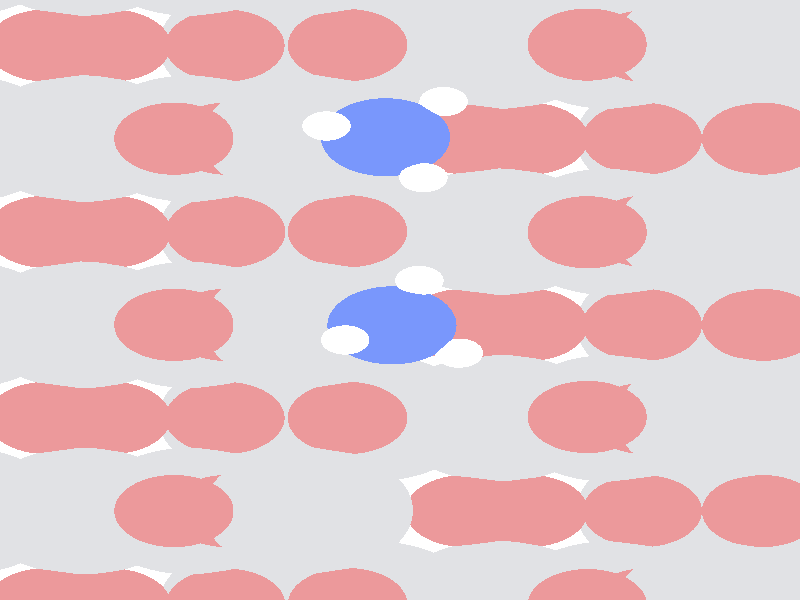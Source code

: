 #include "colors.inc"
#include "finish.inc"

global_settings {assumed_gamma 1 max_trace_level 6}
background {color White}
camera {orthographic
  right -9.91*x up 12.31*y
  direction 1.00*z
  location <0,0,50.00> look_at <0,0,0>}
light_source {<  2.00,   3.00,  125.00> color White
  area_light <0.95, 0, 0>, <0, 0.80, 0>, 5, 4
  adaptive 1 jitter}

#declare simple = finish {phong 0.7}
#declare pale = finish {ambient .5 diffuse .85 roughness .001 specular 0.200 }
#declare intermediate = finish {ambient 0.3 diffuse 0.6 specular 0.10 roughness 0.04 }
#declare vmd = finish {ambient .0 diffuse .65 phong 0.1 phong_size 40. specular 0.500 }
#declare jmol = finish {ambient .2 diffuse .6 specular 1 roughness .001 metallic}
#declare ase2 = finish {ambient 0.05 brilliance 3 diffuse 0.6 metallic specular 0.70 roughness 0.04 reflection 0.15}
#declare mj_mol = finish {ambient .00 diffuse .55 phong 0.0 phong_size 0.specular .250 roughness 0.1 brilliance 0.8 reflection 0.0 }
#declare ase3 = finish {ambient .15 brilliance 2 diffuse .6 metallic specular 1. roughness .001 reflection .0}
#declare glass = finish {ambient .05 diffuse .3 specular 1. roughness .001}
#declare glass2 = finish {ambient .0 diffuse .3 specular 1. reflection .25 roughness .001}
#declare Rcell = 0.100;
#declare Rbond = 0.100;

#macro atom(LOC, R, COL, TRANS, FIN)
  sphere{LOC, R texture{pigment{color COL transmit TRANS} finish{FIN}}}
#end
#macro constrain(LOC, R, COL, TRANS FIN)
union{torus{R, Rcell rotate 45*z texture{pigment{color COL transmit TRANS} finish{FIN}}}
      torus{R, Rcell rotate -45*z texture{pigment{color COL transmit TRANS} finish{FIN}}}
      translate LOC}
#end

atom(< -4.97,  -4.33, -11.58>, 0.74, rgb <0.84, 0.32, 0.33>, 0.0, pale) // #0 
atom(<-10.14,  -6.25, -11.58>, 0.74, rgb <0.84, 0.32, 0.33>, 0.0, pale) // #1 
atom(<-12.03,  -6.25, -10.83>, 1.30, rgb <0.75, 0.76, 0.78>, 0.0, pale) // #2 
atom(< -6.86,  -4.33, -10.83>, 1.30, rgb <0.75, 0.76, 0.78>, 0.0, pale) // #3 
atom(< -3.92,  -4.33,  -9.94>, 1.30, rgb <0.75, 0.76, 0.78>, 0.0, pale) // #4 
atom(< -9.09,  -6.25,  -9.94>, 1.30, rgb <0.75, 0.76, 0.78>, 0.0, pale) // #5 
atom(< -3.58,  -6.25, -10.08>, 0.74, rgb <0.84, 0.32, 0.33>, 0.0, pale) // #6 
atom(< -8.76,  -4.33, -10.08>, 0.74, rgb <0.84, 0.32, 0.33>, 0.0, pale) // #7 
atom(< -5.82,  -4.33,  -9.19>, 0.74, rgb <0.84, 0.32, 0.33>, 0.0, pale) // #8 
atom(<-10.99,  -6.25,  -9.19>, 0.74, rgb <0.84, 0.32, 0.33>, 0.0, pale) // #9 
atom(< -7.20,  -6.25, -10.70>, 0.74, rgb <0.84, 0.32, 0.33>, 0.0, pale) // #10 
atom(<-12.37,  -4.33, -10.70>, 0.74, rgb <0.84, 0.32, 0.33>, 0.0, pale) // #11 
atom(< -3.62,  -4.33,  -7.96>, 0.74, rgb <0.84, 0.32, 0.33>, 0.0, pale) // #12 
atom(< -8.80,  -6.25,  -8.00>, 0.74, rgb <0.84, 0.32, 0.33>, 0.0, pale) // #13 
atom(<-10.67,  -6.25,  -7.20>, 1.30, rgb <0.75, 0.76, 0.78>, 0.0, pale) // #14 
atom(< -5.44,  -4.33,  -7.16>, 1.30, rgb <0.75, 0.76, 0.78>, 0.0, pale) // #15 
atom(<-12.93,  -4.33,  -6.35>, 1.30, rgb <0.75, 0.76, 0.78>, 0.0, pale) // #16 
atom(< -7.74,  -6.25,  -6.46>, 1.30, rgb <0.75, 0.76, 0.78>, 0.0, pale) // #17 
atom(<-12.51,  -6.25,  -6.46>, 0.74, rgb <0.84, 0.32, 0.33>, 0.0, pale) // #18 
atom(< -7.34,  -4.33,  -6.52>, 0.74, rgb <0.84, 0.32, 0.33>, 0.0, pale) // #19 
atom(< -4.39,  -4.33,  -5.56>, 0.74, rgb <0.84, 0.32, 0.33>, 0.0, pale) // #20 
atom(< -9.53,  -6.24,  -5.61>, 0.74, rgb <0.84, 0.32, 0.33>, 0.0, pale) // #21 
atom(< -5.84,  -6.24,  -7.10>, 0.74, rgb <0.84, 0.32, 0.33>, 0.0, pale) // #22 
atom(<-11.04,  -4.33,  -7.09>, 0.74, rgb <0.84, 0.32, 0.33>, 0.0, pale) // #23 
atom(<-12.49,  -4.33,  -4.39>, 0.74, rgb <0.84, 0.32, 0.33>, 0.0, pale) // #24 
atom(< -7.27,  -6.24,  -4.47>, 0.74, rgb <0.84, 0.32, 0.33>, 0.0, pale) // #25 
atom(< -9.17,  -6.24,  -3.61>, 1.30, rgb <0.75, 0.76, 0.78>, 0.0, pale) // #26 
atom(< -3.96,  -4.33,  -3.43>, 1.30, rgb <0.75, 0.76, 0.78>, 0.0, pale) // #27 
atom(<-11.48,  -4.32,  -2.83>, 1.30, rgb <0.75, 0.76, 0.78>, 0.0, pale) // #28 
atom(< -6.38,  -6.24,  -2.92>, 1.30, rgb <0.75, 0.76, 0.78>, 0.0, pale) // #29 
atom(<-10.99,  -6.24,  -2.79>, 0.74, rgb <0.84, 0.32, 0.33>, 0.0, pale) // #30 
atom(< -5.86,  -4.33,  -2.68>, 0.74, rgb <0.84, 0.32, 0.33>, 0.0, pale) // #31 
atom(<-13.14,  -4.33,  -1.99>, 0.74, rgb <0.84, 0.32, 0.33>, 0.0, pale) // #32 
atom(< -8.03,  -6.26,  -2.07>, 0.74, rgb <0.84, 0.32, 0.33>, 0.0, pale) // #33 
atom(< -4.38,  -6.24,  -3.43>, 0.74, rgb <0.84, 0.32, 0.33>, 0.0, pale) // #34 
atom(< -9.53,  -4.33,  -3.55>, 0.74, rgb <0.84, 0.32, 0.33>, 0.0, pale) // #35 
atom(< -4.97,  -0.51, -11.58>, 0.74, rgb <0.84, 0.32, 0.33>, 0.0, pale) // #36 
atom(<-10.14,  -2.42, -11.58>, 0.74, rgb <0.84, 0.32, 0.33>, 0.0, pale) // #37 
atom(<-12.03,  -2.42, -10.83>, 1.30, rgb <0.75, 0.76, 0.78>, 0.0, pale) // #38 
atom(< -6.86,  -0.51, -10.83>, 1.30, rgb <0.75, 0.76, 0.78>, 0.0, pale) // #39 
atom(< -3.92,  -0.51,  -9.94>, 1.30, rgb <0.75, 0.76, 0.78>, 0.0, pale) // #40 
atom(< -9.09,  -2.42,  -9.94>, 1.30, rgb <0.75, 0.76, 0.78>, 0.0, pale) // #41 
atom(< -3.58,  -2.42, -10.08>, 0.74, rgb <0.84, 0.32, 0.33>, 0.0, pale) // #42 
atom(< -8.76,  -0.51, -10.08>, 0.74, rgb <0.84, 0.32, 0.33>, 0.0, pale) // #43 
atom(< -5.82,  -0.51,  -9.19>, 0.74, rgb <0.84, 0.32, 0.33>, 0.0, pale) // #44 
atom(<-10.99,  -2.42,  -9.19>, 0.74, rgb <0.84, 0.32, 0.33>, 0.0, pale) // #45 
atom(< -7.20,  -2.42, -10.70>, 0.74, rgb <0.84, 0.32, 0.33>, 0.0, pale) // #46 
atom(<-12.37,  -0.51, -10.70>, 0.74, rgb <0.84, 0.32, 0.33>, 0.0, pale) // #47 
atom(< -3.62,  -0.51,  -7.96>, 0.74, rgb <0.84, 0.32, 0.33>, 0.0, pale) // #48 
atom(< -8.80,  -2.42,  -8.00>, 0.74, rgb <0.84, 0.32, 0.33>, 0.0, pale) // #49 
atom(<-10.67,  -2.42,  -7.20>, 1.30, rgb <0.75, 0.76, 0.78>, 0.0, pale) // #50 
atom(< -5.44,  -0.51,  -7.16>, 1.30, rgb <0.75, 0.76, 0.78>, 0.0, pale) // #51 
atom(<-12.93,  -0.51,  -6.35>, 1.30, rgb <0.75, 0.76, 0.78>, 0.0, pale) // #52 
atom(< -7.74,  -2.43,  -6.46>, 1.30, rgb <0.75, 0.76, 0.78>, 0.0, pale) // #53 
atom(<-12.51,  -2.42,  -6.46>, 0.74, rgb <0.84, 0.32, 0.33>, 0.0, pale) // #54 
atom(< -7.34,  -0.51,  -6.52>, 0.74, rgb <0.84, 0.32, 0.33>, 0.0, pale) // #55 
atom(< -4.39,  -0.51,  -5.56>, 0.74, rgb <0.84, 0.32, 0.33>, 0.0, pale) // #56 
atom(< -9.53,  -2.43,  -5.62>, 0.74, rgb <0.84, 0.32, 0.33>, 0.0, pale) // #57 
atom(< -5.84,  -2.42,  -7.09>, 0.74, rgb <0.84, 0.32, 0.33>, 0.0, pale) // #58 
atom(<-11.03,  -0.51,  -7.09>, 0.74, rgb <0.84, 0.32, 0.33>, 0.0, pale) // #59 
atom(<-12.49,  -0.51,  -4.40>, 0.74, rgb <0.84, 0.32, 0.33>, 0.0, pale) // #60 
atom(< -7.27,  -2.43,  -4.48>, 0.74, rgb <0.84, 0.32, 0.33>, 0.0, pale) // #61 
atom(< -9.16,  -2.42,  -3.61>, 1.30, rgb <0.75, 0.76, 0.78>, 0.0, pale) // #62 
atom(< -3.96,  -0.51,  -3.44>, 1.30, rgb <0.75, 0.76, 0.78>, 0.0, pale) // #63 
atom(<-11.48,  -0.50,  -2.83>, 1.30, rgb <0.75, 0.76, 0.78>, 0.0, pale) // #64 
atom(< -6.37,  -2.42,  -2.92>, 1.30, rgb <0.75, 0.76, 0.78>, 0.0, pale) // #65 
atom(<-10.99,  -2.42,  -2.80>, 0.74, rgb <0.84, 0.32, 0.33>, 0.0, pale) // #66 
atom(< -5.86,  -0.51,  -2.69>, 0.74, rgb <0.84, 0.32, 0.33>, 0.0, pale) // #67 
atom(<-13.14,  -0.51,  -2.00>, 0.74, rgb <0.84, 0.32, 0.33>, 0.0, pale) // #68 
atom(< -8.02,  -2.40,  -2.08>, 0.74, rgb <0.84, 0.32, 0.33>, 0.0, pale) // #69 
atom(< -4.38,  -2.42,  -3.43>, 0.74, rgb <0.84, 0.32, 0.33>, 0.0, pale) // #70 
atom(< -9.54,  -0.51,  -3.58>, 0.74, rgb <0.84, 0.32, 0.33>, 0.0, pale) // #71 
atom(<-10.52,   3.34,  -0.67>, 0.80, rgb <0.19, 0.31, 0.97>, 0.0, pale) // #72 
atom(< -9.81,   4.07,  -0.64>, 0.30, rgb <1.00, 1.00, 1.00>, 0.0, pale) // #73 
atom(<-10.06,   2.51,  -0.33>, 0.30, rgb <1.00, 1.00, 1.00>, 0.0, pale) // #74 
atom(<-11.25,   3.57,   0.00>, 0.30, rgb <1.00, 1.00, 1.00>, 0.0, pale) // #75 
atom(<-10.44,  -0.52,  -0.79>, 0.80, rgb <0.19, 0.31, 0.97>, 0.0, pale) // #76 
atom(<-10.11,   0.40,  -0.55>, 0.30, rgb <1.00, 1.00, 1.00>, 0.0, pale) // #77 
atom(< -9.61,  -1.09,  -0.78>, 0.30, rgb <1.00, 1.00, 1.00>, 0.0, pale) // #78 
atom(<-11.02,  -0.82,  -0.02>, 0.30, rgb <1.00, 1.00, 1.00>, 0.0, pale) // #79 
atom(< -4.97,   3.31, -11.58>, 0.74, rgb <0.84, 0.32, 0.33>, 0.0, pale) // #80 
atom(<-10.14,   1.40, -11.58>, 0.74, rgb <0.84, 0.32, 0.33>, 0.0, pale) // #81 
atom(<-12.03,   1.40, -10.83>, 1.30, rgb <0.75, 0.76, 0.78>, 0.0, pale) // #82 
atom(< -6.86,   3.31, -10.83>, 1.30, rgb <0.75, 0.76, 0.78>, 0.0, pale) // #83 
atom(< -3.92,   3.31,  -9.94>, 1.30, rgb <0.75, 0.76, 0.78>, 0.0, pale) // #84 
atom(< -9.09,   1.40,  -9.94>, 1.30, rgb <0.75, 0.76, 0.78>, 0.0, pale) // #85 
atom(< -3.58,   1.40, -10.08>, 0.74, rgb <0.84, 0.32, 0.33>, 0.0, pale) // #86 
atom(< -8.76,   3.31, -10.08>, 0.74, rgb <0.84, 0.32, 0.33>, 0.0, pale) // #87 
atom(< -5.82,   3.31,  -9.19>, 0.74, rgb <0.84, 0.32, 0.33>, 0.0, pale) // #88 
atom(<-10.99,   1.40,  -9.19>, 0.74, rgb <0.84, 0.32, 0.33>, 0.0, pale) // #89 
atom(< -7.20,   1.40, -10.70>, 0.74, rgb <0.84, 0.32, 0.33>, 0.0, pale) // #90 
atom(<-12.37,   3.31, -10.70>, 0.74, rgb <0.84, 0.32, 0.33>, 0.0, pale) // #91 
atom(< -3.62,   3.31,  -7.96>, 0.74, rgb <0.84, 0.32, 0.33>, 0.0, pale) // #92 
atom(< -8.80,   1.40,  -8.00>, 0.74, rgb <0.84, 0.32, 0.33>, 0.0, pale) // #93 
atom(<-10.67,   1.40,  -7.20>, 1.30, rgb <0.75, 0.76, 0.78>, 0.0, pale) // #94 
atom(< -5.44,   3.31,  -7.16>, 1.30, rgb <0.75, 0.76, 0.78>, 0.0, pale) // #95 
atom(<-12.93,   3.31,  -6.35>, 1.30, rgb <0.75, 0.76, 0.78>, 0.0, pale) // #96 
atom(< -7.74,   1.40,  -6.46>, 1.30, rgb <0.75, 0.76, 0.78>, 0.0, pale) // #97 
atom(<-12.51,   1.40,  -6.46>, 0.74, rgb <0.84, 0.32, 0.33>, 0.0, pale) // #98 
atom(< -7.34,   3.31,  -6.52>, 0.74, rgb <0.84, 0.32, 0.33>, 0.0, pale) // #99 
atom(< -4.39,   3.31,  -5.56>, 0.74, rgb <0.84, 0.32, 0.33>, 0.0, pale) // #100 
atom(< -9.53,   1.40,  -5.61>, 0.74, rgb <0.84, 0.32, 0.33>, 0.0, pale) // #101 
atom(< -5.84,   1.40,  -7.10>, 0.74, rgb <0.84, 0.32, 0.33>, 0.0, pale) // #102 
atom(<-11.04,   3.31,  -7.09>, 0.74, rgb <0.84, 0.32, 0.33>, 0.0, pale) // #103 
atom(<-12.49,   3.31,  -4.39>, 0.74, rgb <0.84, 0.32, 0.33>, 0.0, pale) // #104 
atom(< -7.27,   1.41,  -4.47>, 0.74, rgb <0.84, 0.32, 0.33>, 0.0, pale) // #105 
atom(< -9.17,   1.40,  -3.61>, 1.30, rgb <0.75, 0.76, 0.78>, 0.0, pale) // #106 
atom(< -3.96,   3.31,  -3.43>, 1.30, rgb <0.75, 0.76, 0.78>, 0.0, pale) // #107 
atom(<-11.48,   3.33,  -2.83>, 1.30, rgb <0.75, 0.76, 0.78>, 0.0, pale) // #108 
atom(< -6.38,   1.40,  -2.92>, 1.30, rgb <0.75, 0.76, 0.78>, 0.0, pale) // #109 
atom(<-10.99,   1.41,  -2.79>, 0.74, rgb <0.84, 0.32, 0.33>, 0.0, pale) // #110 
atom(< -5.86,   3.31,  -2.68>, 0.74, rgb <0.84, 0.32, 0.33>, 0.0, pale) // #111 
atom(<-13.14,   3.31,  -1.99>, 0.74, rgb <0.84, 0.32, 0.33>, 0.0, pale) // #112 
atom(< -8.03,   1.39,  -2.07>, 0.74, rgb <0.84, 0.32, 0.33>, 0.0, pale) // #113 
atom(< -4.38,   1.40,  -3.43>, 0.74, rgb <0.84, 0.32, 0.33>, 0.0, pale) // #114 
atom(< -9.53,   3.32,  -3.55>, 0.74, rgb <0.84, 0.32, 0.33>, 0.0, pale) // #115 
atom(< -4.97,   7.13, -11.58>, 0.74, rgb <0.84, 0.32, 0.33>, 0.0, pale) // #116 
atom(<-10.14,   5.22, -11.58>, 0.74, rgb <0.84, 0.32, 0.33>, 0.0, pale) // #117 
atom(<-12.03,   5.22, -10.83>, 1.30, rgb <0.75, 0.76, 0.78>, 0.0, pale) // #118 
atom(< -6.86,   7.13, -10.83>, 1.30, rgb <0.75, 0.76, 0.78>, 0.0, pale) // #119 
atom(< -3.92,   7.13,  -9.94>, 1.30, rgb <0.75, 0.76, 0.78>, 0.0, pale) // #120 
atom(< -9.09,   5.22,  -9.94>, 1.30, rgb <0.75, 0.76, 0.78>, 0.0, pale) // #121 
atom(< -3.58,   5.22, -10.08>, 0.74, rgb <0.84, 0.32, 0.33>, 0.0, pale) // #122 
atom(< -8.76,   7.13, -10.08>, 0.74, rgb <0.84, 0.32, 0.33>, 0.0, pale) // #123 
atom(< -5.82,   7.13,  -9.19>, 0.74, rgb <0.84, 0.32, 0.33>, 0.0, pale) // #124 
atom(<-10.99,   5.22,  -9.19>, 0.74, rgb <0.84, 0.32, 0.33>, 0.0, pale) // #125 
atom(< -7.20,   5.22, -10.70>, 0.74, rgb <0.84, 0.32, 0.33>, 0.0, pale) // #126 
atom(<-12.37,   7.13, -10.70>, 0.74, rgb <0.84, 0.32, 0.33>, 0.0, pale) // #127 
atom(< -3.62,   7.14,  -7.96>, 0.74, rgb <0.84, 0.32, 0.33>, 0.0, pale) // #128 
atom(< -8.80,   5.22,  -8.00>, 0.74, rgb <0.84, 0.32, 0.33>, 0.0, pale) // #129 
atom(<-10.67,   5.22,  -7.20>, 1.30, rgb <0.75, 0.76, 0.78>, 0.0, pale) // #130 
atom(< -5.44,   7.14,  -7.16>, 1.30, rgb <0.75, 0.76, 0.78>, 0.0, pale) // #131 
atom(<-12.93,   7.13,  -6.35>, 1.30, rgb <0.75, 0.76, 0.78>, 0.0, pale) // #132 
atom(< -7.74,   5.22,  -6.46>, 1.30, rgb <0.75, 0.76, 0.78>, 0.0, pale) // #133 
atom(<-12.51,   5.22,  -6.46>, 0.74, rgb <0.84, 0.32, 0.33>, 0.0, pale) // #134 
atom(< -7.34,   7.13,  -6.52>, 0.74, rgb <0.84, 0.32, 0.33>, 0.0, pale) // #135 
atom(< -4.39,   7.13,  -5.56>, 0.74, rgb <0.84, 0.32, 0.33>, 0.0, pale) // #136 
atom(< -9.53,   5.22,  -5.62>, 0.74, rgb <0.84, 0.32, 0.33>, 0.0, pale) // #137 
atom(< -5.84,   5.22,  -7.09>, 0.74, rgb <0.84, 0.32, 0.33>, 0.0, pale) // #138 
atom(<-11.03,   7.13,  -7.09>, 0.74, rgb <0.84, 0.32, 0.33>, 0.0, pale) // #139 
atom(<-12.49,   7.14,  -4.40>, 0.74, rgb <0.84, 0.32, 0.33>, 0.0, pale) // #140 
atom(< -7.27,   5.21,  -4.48>, 0.74, rgb <0.84, 0.32, 0.33>, 0.0, pale) // #141 
atom(< -9.16,   5.22,  -3.61>, 1.30, rgb <0.75, 0.76, 0.78>, 0.0, pale) // #142 
atom(< -3.96,   7.13,  -3.44>, 1.30, rgb <0.75, 0.76, 0.78>, 0.0, pale) // #143 
atom(<-11.48,   7.14,  -2.83>, 1.30, rgb <0.75, 0.76, 0.78>, 0.0, pale) // #144 
atom(< -6.37,   5.22,  -2.92>, 1.30, rgb <0.75, 0.76, 0.78>, 0.0, pale) // #145 
atom(<-10.99,   5.23,  -2.80>, 0.74, rgb <0.84, 0.32, 0.33>, 0.0, pale) // #146 
atom(< -5.86,   7.13,  -2.69>, 0.74, rgb <0.84, 0.32, 0.33>, 0.0, pale) // #147 
atom(<-13.14,   7.14,  -2.00>, 0.74, rgb <0.84, 0.32, 0.33>, 0.0, pale) // #148 
atom(< -8.02,   5.24,  -2.08>, 0.74, rgb <0.84, 0.32, 0.33>, 0.0, pale) // #149 
atom(< -4.38,   5.22,  -3.43>, 0.74, rgb <0.84, 0.32, 0.33>, 0.0, pale) // #150 
atom(< -9.54,   7.14,  -3.58>, 0.74, rgb <0.84, 0.32, 0.33>, 0.0, pale) // #151 
atom(<-10.52,  10.99,  -0.67>, 0.80, rgb <0.19, 0.31, 0.97>, 0.0, pale) // #152 
atom(< -9.81,  11.71,  -0.64>, 0.30, rgb <1.00, 1.00, 1.00>, 0.0, pale) // #153 
atom(<-10.06,  10.15,  -0.33>, 0.30, rgb <1.00, 1.00, 1.00>, 0.0, pale) // #154 
atom(<-11.25,  11.21,   0.00>, 0.30, rgb <1.00, 1.00, 1.00>, 0.0, pale) // #155 
atom(<-10.44,   7.13,  -0.79>, 0.80, rgb <0.19, 0.31, 0.97>, 0.0, pale) // #156 
atom(<-10.11,   8.04,  -0.55>, 0.30, rgb <1.00, 1.00, 1.00>, 0.0, pale) // #157 
atom(< -9.61,   6.55,  -0.78>, 0.30, rgb <1.00, 1.00, 1.00>, 0.0, pale) // #158 
atom(<-11.02,   6.82,  -0.02>, 0.30, rgb <1.00, 1.00, 1.00>, 0.0, pale) // #159 
atom(<  5.37,  -4.33, -11.58>, 0.74, rgb <0.84, 0.32, 0.33>, 0.0, pale) // #160 
atom(<  0.20,  -6.25, -11.58>, 0.74, rgb <0.84, 0.32, 0.33>, 0.0, pale) // #161 
atom(< -1.69,  -6.25, -10.83>, 1.30, rgb <0.75, 0.76, 0.78>, 0.0, pale) // #162 
atom(<  3.48,  -4.33, -10.83>, 1.30, rgb <0.75, 0.76, 0.78>, 0.0, pale) // #163 
atom(<  6.42,  -4.33,  -9.94>, 1.30, rgb <0.75, 0.76, 0.78>, 0.0, pale) // #164 
atom(<  1.25,  -6.25,  -9.94>, 1.30, rgb <0.75, 0.76, 0.78>, 0.0, pale) // #165 
atom(<  6.76,  -6.25, -10.08>, 0.74, rgb <0.84, 0.32, 0.33>, 0.0, pale) // #166 
atom(<  1.59,  -4.33, -10.08>, 0.74, rgb <0.84, 0.32, 0.33>, 0.0, pale) // #167 
atom(<  4.53,  -4.33,  -9.19>, 0.74, rgb <0.84, 0.32, 0.33>, 0.0, pale) // #168 
atom(< -0.65,  -6.25,  -9.19>, 0.74, rgb <0.84, 0.32, 0.33>, 0.0, pale) // #169 
atom(<  3.14,  -6.25, -10.70>, 0.74, rgb <0.84, 0.32, 0.33>, 0.0, pale) // #170 
atom(< -2.03,  -4.33, -10.70>, 0.74, rgb <0.84, 0.32, 0.33>, 0.0, pale) // #171 
atom(<  6.72,  -4.33,  -7.96>, 0.74, rgb <0.84, 0.32, 0.33>, 0.0, pale) // #172 
atom(<  1.54,  -6.25,  -8.00>, 0.74, rgb <0.84, 0.32, 0.33>, 0.0, pale) // #173 
atom(< -0.33,  -6.25,  -7.20>, 1.30, rgb <0.75, 0.76, 0.78>, 0.0, pale) // #174 
atom(<  4.90,  -4.33,  -7.16>, 1.30, rgb <0.75, 0.76, 0.78>, 0.0, pale) // #175 
atom(< -2.59,  -4.33,  -6.35>, 1.30, rgb <0.75, 0.76, 0.78>, 0.0, pale) // #176 
atom(<  2.60,  -6.25,  -6.46>, 1.30, rgb <0.75, 0.76, 0.78>, 0.0, pale) // #177 
atom(< -2.16,  -6.25,  -6.46>, 0.74, rgb <0.84, 0.32, 0.33>, 0.0, pale) // #178 
atom(<  3.00,  -4.33,  -6.52>, 0.74, rgb <0.84, 0.32, 0.33>, 0.0, pale) // #179 
atom(<  5.95,  -4.33,  -5.56>, 0.74, rgb <0.84, 0.32, 0.33>, 0.0, pale) // #180 
atom(<  0.81,  -6.24,  -5.61>, 0.74, rgb <0.84, 0.32, 0.33>, 0.0, pale) // #181 
atom(<  4.50,  -6.24,  -7.10>, 0.74, rgb <0.84, 0.32, 0.33>, 0.0, pale) // #182 
atom(< -0.70,  -4.33,  -7.09>, 0.74, rgb <0.84, 0.32, 0.33>, 0.0, pale) // #183 
atom(< -2.14,  -4.33,  -4.39>, 0.74, rgb <0.84, 0.32, 0.33>, 0.0, pale) // #184 
atom(<  3.07,  -6.24,  -4.47>, 0.74, rgb <0.84, 0.32, 0.33>, 0.0, pale) // #185 
atom(<  1.18,  -6.24,  -3.61>, 1.30, rgb <0.75, 0.76, 0.78>, 0.0, pale) // #186 
atom(<  6.38,  -4.33,  -3.43>, 1.30, rgb <0.75, 0.76, 0.78>, 0.0, pale) // #187 
atom(< -1.14,  -4.32,  -2.83>, 1.30, rgb <0.75, 0.76, 0.78>, 0.0, pale) // #188 
atom(<  3.97,  -6.24,  -2.92>, 1.30, rgb <0.75, 0.76, 0.78>, 0.0, pale) // #189 
atom(< -0.65,  -6.24,  -2.79>, 0.74, rgb <0.84, 0.32, 0.33>, 0.0, pale) // #190 
atom(<  4.48,  -4.33,  -2.68>, 0.74, rgb <0.84, 0.32, 0.33>, 0.0, pale) // #191 
atom(< -2.80,  -4.33,  -1.99>, 0.74, rgb <0.84, 0.32, 0.33>, 0.0, pale) // #192 
atom(<  2.32,  -6.26,  -2.07>, 0.74, rgb <0.84, 0.32, 0.33>, 0.0, pale) // #193 
atom(<  5.96,  -6.24,  -3.43>, 0.74, rgb <0.84, 0.32, 0.33>, 0.0, pale) // #194 
atom(<  0.81,  -4.33,  -3.55>, 0.74, rgb <0.84, 0.32, 0.33>, 0.0, pale) // #195 
atom(<  5.37,  -0.51, -11.58>, 0.74, rgb <0.84, 0.32, 0.33>, 0.0, pale) // #196 
atom(<  0.20,  -2.42, -11.58>, 0.74, rgb <0.84, 0.32, 0.33>, 0.0, pale) // #197 
atom(< -1.69,  -2.42, -10.83>, 1.30, rgb <0.75, 0.76, 0.78>, 0.0, pale) // #198 
atom(<  3.48,  -0.51, -10.83>, 1.30, rgb <0.75, 0.76, 0.78>, 0.0, pale) // #199 
atom(<  6.42,  -0.51,  -9.94>, 1.30, rgb <0.75, 0.76, 0.78>, 0.0, pale) // #200 
atom(<  1.25,  -2.42,  -9.94>, 1.30, rgb <0.75, 0.76, 0.78>, 0.0, pale) // #201 
atom(<  6.76,  -2.42, -10.08>, 0.74, rgb <0.84, 0.32, 0.33>, 0.0, pale) // #202 
atom(<  1.59,  -0.51, -10.08>, 0.74, rgb <0.84, 0.32, 0.33>, 0.0, pale) // #203 
atom(<  4.53,  -0.51,  -9.19>, 0.74, rgb <0.84, 0.32, 0.33>, 0.0, pale) // #204 
atom(< -0.65,  -2.42,  -9.19>, 0.74, rgb <0.84, 0.32, 0.33>, 0.0, pale) // #205 
atom(<  3.14,  -2.42, -10.70>, 0.74, rgb <0.84, 0.32, 0.33>, 0.0, pale) // #206 
atom(< -2.03,  -0.51, -10.70>, 0.74, rgb <0.84, 0.32, 0.33>, 0.0, pale) // #207 
atom(<  6.72,  -0.51,  -7.96>, 0.74, rgb <0.84, 0.32, 0.33>, 0.0, pale) // #208 
atom(<  1.54,  -2.42,  -8.00>, 0.74, rgb <0.84, 0.32, 0.33>, 0.0, pale) // #209 
atom(< -0.33,  -2.42,  -7.20>, 1.30, rgb <0.75, 0.76, 0.78>, 0.0, pale) // #210 
atom(<  4.90,  -0.51,  -7.16>, 1.30, rgb <0.75, 0.76, 0.78>, 0.0, pale) // #211 
atom(< -2.59,  -0.51,  -6.35>, 1.30, rgb <0.75, 0.76, 0.78>, 0.0, pale) // #212 
atom(<  2.60,  -2.43,  -6.46>, 1.30, rgb <0.75, 0.76, 0.78>, 0.0, pale) // #213 
atom(< -2.17,  -2.42,  -6.46>, 0.74, rgb <0.84, 0.32, 0.33>, 0.0, pale) // #214 
atom(<  3.00,  -0.51,  -6.52>, 0.74, rgb <0.84, 0.32, 0.33>, 0.0, pale) // #215 
atom(<  5.95,  -0.51,  -5.56>, 0.74, rgb <0.84, 0.32, 0.33>, 0.0, pale) // #216 
atom(<  0.81,  -2.43,  -5.62>, 0.74, rgb <0.84, 0.32, 0.33>, 0.0, pale) // #217 
atom(<  4.51,  -2.42,  -7.09>, 0.74, rgb <0.84, 0.32, 0.33>, 0.0, pale) // #218 
atom(< -0.69,  -0.51,  -7.09>, 0.74, rgb <0.84, 0.32, 0.33>, 0.0, pale) // #219 
atom(< -2.15,  -0.51,  -4.40>, 0.74, rgb <0.84, 0.32, 0.33>, 0.0, pale) // #220 
atom(<  3.07,  -2.43,  -4.48>, 0.74, rgb <0.84, 0.32, 0.33>, 0.0, pale) // #221 
atom(<  1.18,  -2.42,  -3.61>, 1.30, rgb <0.75, 0.76, 0.78>, 0.0, pale) // #222 
atom(<  6.38,  -0.51,  -3.44>, 1.30, rgb <0.75, 0.76, 0.78>, 0.0, pale) // #223 
atom(< -1.13,  -0.50,  -2.83>, 1.30, rgb <0.75, 0.76, 0.78>, 0.0, pale) // #224 
atom(<  3.97,  -2.42,  -2.92>, 1.30, rgb <0.75, 0.76, 0.78>, 0.0, pale) // #225 
atom(< -0.65,  -2.42,  -2.80>, 0.74, rgb <0.84, 0.32, 0.33>, 0.0, pale) // #226 
atom(<  4.48,  -0.51,  -2.69>, 0.74, rgb <0.84, 0.32, 0.33>, 0.0, pale) // #227 
atom(< -2.80,  -0.51,  -2.00>, 0.74, rgb <0.84, 0.32, 0.33>, 0.0, pale) // #228 
atom(<  2.32,  -2.40,  -2.08>, 0.74, rgb <0.84, 0.32, 0.33>, 0.0, pale) // #229 
atom(<  5.96,  -2.42,  -3.43>, 0.74, rgb <0.84, 0.32, 0.33>, 0.0, pale) // #230 
atom(<  0.80,  -0.51,  -3.58>, 0.74, rgb <0.84, 0.32, 0.33>, 0.0, pale) // #231 
atom(< -0.18,   3.34,  -0.67>, 0.80, rgb <0.19, 0.31, 0.97>, 0.0, pale) // #232 
atom(<  0.54,   4.07,  -0.64>, 0.30, rgb <1.00, 1.00, 1.00>, 0.0, pale) // #233 
atom(<  0.29,   2.51,  -0.33>, 0.30, rgb <1.00, 1.00, 1.00>, 0.0, pale) // #234 
atom(< -0.91,   3.57,   0.00>, 0.30, rgb <1.00, 1.00, 1.00>, 0.0, pale) // #235 
atom(< -0.10,  -0.52,  -0.79>, 0.80, rgb <0.19, 0.31, 0.97>, 0.0, pale) // #236 
atom(<  0.24,   0.40,  -0.55>, 0.30, rgb <1.00, 1.00, 1.00>, 0.0, pale) // #237 
atom(<  0.73,  -1.09,  -0.78>, 0.30, rgb <1.00, 1.00, 1.00>, 0.0, pale) // #238 
atom(< -0.68,  -0.82,  -0.02>, 0.30, rgb <1.00, 1.00, 1.00>, 0.0, pale) // #239 
atom(<  5.37,   3.31, -11.58>, 0.74, rgb <0.84, 0.32, 0.33>, 0.0, pale) // #240 
atom(<  0.20,   1.40, -11.58>, 0.74, rgb <0.84, 0.32, 0.33>, 0.0, pale) // #241 
atom(< -1.69,   1.40, -10.83>, 1.30, rgb <0.75, 0.76, 0.78>, 0.0, pale) // #242 
atom(<  3.48,   3.31, -10.83>, 1.30, rgb <0.75, 0.76, 0.78>, 0.0, pale) // #243 
atom(<  6.42,   3.31,  -9.94>, 1.30, rgb <0.75, 0.76, 0.78>, 0.0, pale) // #244 
atom(<  1.25,   1.40,  -9.94>, 1.30, rgb <0.75, 0.76, 0.78>, 0.0, pale) // #245 
atom(<  6.76,   1.40, -10.08>, 0.74, rgb <0.84, 0.32, 0.33>, 0.0, pale) // #246 
atom(<  1.59,   3.31, -10.08>, 0.74, rgb <0.84, 0.32, 0.33>, 0.0, pale) // #247 
atom(<  4.53,   3.31,  -9.19>, 0.74, rgb <0.84, 0.32, 0.33>, 0.0, pale) // #248 
atom(< -0.65,   1.40,  -9.19>, 0.74, rgb <0.84, 0.32, 0.33>, 0.0, pale) // #249 
atom(<  3.14,   1.40, -10.70>, 0.74, rgb <0.84, 0.32, 0.33>, 0.0, pale) // #250 
atom(< -2.03,   3.31, -10.70>, 0.74, rgb <0.84, 0.32, 0.33>, 0.0, pale) // #251 
atom(<  6.72,   3.31,  -7.96>, 0.74, rgb <0.84, 0.32, 0.33>, 0.0, pale) // #252 
atom(<  1.54,   1.40,  -8.00>, 0.74, rgb <0.84, 0.32, 0.33>, 0.0, pale) // #253 
atom(< -0.33,   1.40,  -7.20>, 1.30, rgb <0.75, 0.76, 0.78>, 0.0, pale) // #254 
atom(<  4.90,   3.31,  -7.16>, 1.30, rgb <0.75, 0.76, 0.78>, 0.0, pale) // #255 
atom(< -2.59,   3.31,  -6.35>, 1.30, rgb <0.75, 0.76, 0.78>, 0.0, pale) // #256 
atom(<  2.60,   1.40,  -6.46>, 1.30, rgb <0.75, 0.76, 0.78>, 0.0, pale) // #257 
atom(< -2.16,   1.40,  -6.46>, 0.74, rgb <0.84, 0.32, 0.33>, 0.0, pale) // #258 
atom(<  3.00,   3.31,  -6.52>, 0.74, rgb <0.84, 0.32, 0.33>, 0.0, pale) // #259 
atom(<  5.95,   3.31,  -5.56>, 0.74, rgb <0.84, 0.32, 0.33>, 0.0, pale) // #260 
atom(<  0.81,   1.40,  -5.61>, 0.74, rgb <0.84, 0.32, 0.33>, 0.0, pale) // #261 
atom(<  4.50,   1.40,  -7.10>, 0.74, rgb <0.84, 0.32, 0.33>, 0.0, pale) // #262 
atom(< -0.70,   3.31,  -7.09>, 0.74, rgb <0.84, 0.32, 0.33>, 0.0, pale) // #263 
atom(< -2.14,   3.31,  -4.39>, 0.74, rgb <0.84, 0.32, 0.33>, 0.0, pale) // #264 
atom(<  3.07,   1.41,  -4.47>, 0.74, rgb <0.84, 0.32, 0.33>, 0.0, pale) // #265 
atom(<  1.18,   1.40,  -3.61>, 1.30, rgb <0.75, 0.76, 0.78>, 0.0, pale) // #266 
atom(<  6.38,   3.31,  -3.43>, 1.30, rgb <0.75, 0.76, 0.78>, 0.0, pale) // #267 
atom(< -1.14,   3.33,  -2.83>, 1.30, rgb <0.75, 0.76, 0.78>, 0.0, pale) // #268 
atom(<  3.97,   1.40,  -2.92>, 1.30, rgb <0.75, 0.76, 0.78>, 0.0, pale) // #269 
atom(< -0.65,   1.41,  -2.79>, 0.74, rgb <0.84, 0.32, 0.33>, 0.0, pale) // #270 
atom(<  4.48,   3.31,  -2.68>, 0.74, rgb <0.84, 0.32, 0.33>, 0.0, pale) // #271 
atom(< -2.80,   3.31,  -1.99>, 0.74, rgb <0.84, 0.32, 0.33>, 0.0, pale) // #272 
atom(<  2.32,   1.39,  -2.07>, 0.74, rgb <0.84, 0.32, 0.33>, 0.0, pale) // #273 
atom(<  5.96,   1.40,  -3.43>, 0.74, rgb <0.84, 0.32, 0.33>, 0.0, pale) // #274 
atom(<  0.81,   3.32,  -3.55>, 0.74, rgb <0.84, 0.32, 0.33>, 0.0, pale) // #275 
atom(<  5.37,   7.13, -11.58>, 0.74, rgb <0.84, 0.32, 0.33>, 0.0, pale) // #276 
atom(<  0.20,   5.22, -11.58>, 0.74, rgb <0.84, 0.32, 0.33>, 0.0, pale) // #277 
atom(< -1.69,   5.22, -10.83>, 1.30, rgb <0.75, 0.76, 0.78>, 0.0, pale) // #278 
atom(<  3.48,   7.13, -10.83>, 1.30, rgb <0.75, 0.76, 0.78>, 0.0, pale) // #279 
atom(<  6.42,   7.13,  -9.94>, 1.30, rgb <0.75, 0.76, 0.78>, 0.0, pale) // #280 
atom(<  1.25,   5.22,  -9.94>, 1.30, rgb <0.75, 0.76, 0.78>, 0.0, pale) // #281 
atom(<  6.76,   5.22, -10.08>, 0.74, rgb <0.84, 0.32, 0.33>, 0.0, pale) // #282 
atom(<  1.59,   7.13, -10.08>, 0.74, rgb <0.84, 0.32, 0.33>, 0.0, pale) // #283 
atom(<  4.53,   7.13,  -9.19>, 0.74, rgb <0.84, 0.32, 0.33>, 0.0, pale) // #284 
atom(< -0.65,   5.22,  -9.19>, 0.74, rgb <0.84, 0.32, 0.33>, 0.0, pale) // #285 
atom(<  3.14,   5.22, -10.70>, 0.74, rgb <0.84, 0.32, 0.33>, 0.0, pale) // #286 
atom(< -2.03,   7.13, -10.70>, 0.74, rgb <0.84, 0.32, 0.33>, 0.0, pale) // #287 
atom(<  6.72,   7.14,  -7.96>, 0.74, rgb <0.84, 0.32, 0.33>, 0.0, pale) // #288 
atom(<  1.54,   5.22,  -8.00>, 0.74, rgb <0.84, 0.32, 0.33>, 0.0, pale) // #289 
atom(< -0.33,   5.22,  -7.20>, 1.30, rgb <0.75, 0.76, 0.78>, 0.0, pale) // #290 
atom(<  4.90,   7.14,  -7.16>, 1.30, rgb <0.75, 0.76, 0.78>, 0.0, pale) // #291 
atom(< -2.59,   7.13,  -6.35>, 1.30, rgb <0.75, 0.76, 0.78>, 0.0, pale) // #292 
atom(<  2.60,   5.22,  -6.46>, 1.30, rgb <0.75, 0.76, 0.78>, 0.0, pale) // #293 
atom(< -2.17,   5.22,  -6.46>, 0.74, rgb <0.84, 0.32, 0.33>, 0.0, pale) // #294 
atom(<  3.00,   7.13,  -6.52>, 0.74, rgb <0.84, 0.32, 0.33>, 0.0, pale) // #295 
atom(<  5.95,   7.13,  -5.56>, 0.74, rgb <0.84, 0.32, 0.33>, 0.0, pale) // #296 
atom(<  0.81,   5.22,  -5.62>, 0.74, rgb <0.84, 0.32, 0.33>, 0.0, pale) // #297 
atom(<  4.51,   5.22,  -7.09>, 0.74, rgb <0.84, 0.32, 0.33>, 0.0, pale) // #298 
atom(< -0.69,   7.13,  -7.09>, 0.74, rgb <0.84, 0.32, 0.33>, 0.0, pale) // #299 
atom(< -2.15,   7.14,  -4.40>, 0.74, rgb <0.84, 0.32, 0.33>, 0.0, pale) // #300 
atom(<  3.07,   5.21,  -4.48>, 0.74, rgb <0.84, 0.32, 0.33>, 0.0, pale) // #301 
atom(<  1.18,   5.22,  -3.61>, 1.30, rgb <0.75, 0.76, 0.78>, 0.0, pale) // #302 
atom(<  6.38,   7.13,  -3.44>, 1.30, rgb <0.75, 0.76, 0.78>, 0.0, pale) // #303 
atom(< -1.13,   7.14,  -2.83>, 1.30, rgb <0.75, 0.76, 0.78>, 0.0, pale) // #304 
atom(<  3.97,   5.22,  -2.92>, 1.30, rgb <0.75, 0.76, 0.78>, 0.0, pale) // #305 
atom(< -0.65,   5.23,  -2.80>, 0.74, rgb <0.84, 0.32, 0.33>, 0.0, pale) // #306 
atom(<  4.48,   7.13,  -2.69>, 0.74, rgb <0.84, 0.32, 0.33>, 0.0, pale) // #307 
atom(< -2.80,   7.14,  -2.00>, 0.74, rgb <0.84, 0.32, 0.33>, 0.0, pale) // #308 
atom(<  2.32,   5.24,  -2.08>, 0.74, rgb <0.84, 0.32, 0.33>, 0.0, pale) // #309 
atom(<  5.96,   5.22,  -3.43>, 0.74, rgb <0.84, 0.32, 0.33>, 0.0, pale) // #310 
atom(<  0.80,   7.14,  -3.58>, 0.74, rgb <0.84, 0.32, 0.33>, 0.0, pale) // #311 
